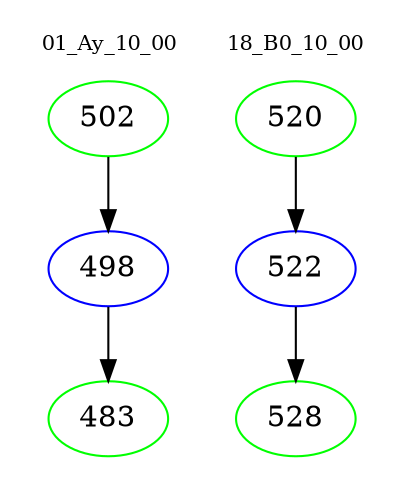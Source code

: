 digraph{
subgraph cluster_0 {
color = white
label = "01_Ay_10_00";
fontsize=10;
T0_502 [label="502", color="green"]
T0_502 -> T0_498 [color="black"]
T0_498 [label="498", color="blue"]
T0_498 -> T0_483 [color="black"]
T0_483 [label="483", color="green"]
}
subgraph cluster_1 {
color = white
label = "18_B0_10_00";
fontsize=10;
T1_520 [label="520", color="green"]
T1_520 -> T1_522 [color="black"]
T1_522 [label="522", color="blue"]
T1_522 -> T1_528 [color="black"]
T1_528 [label="528", color="green"]
}
}
